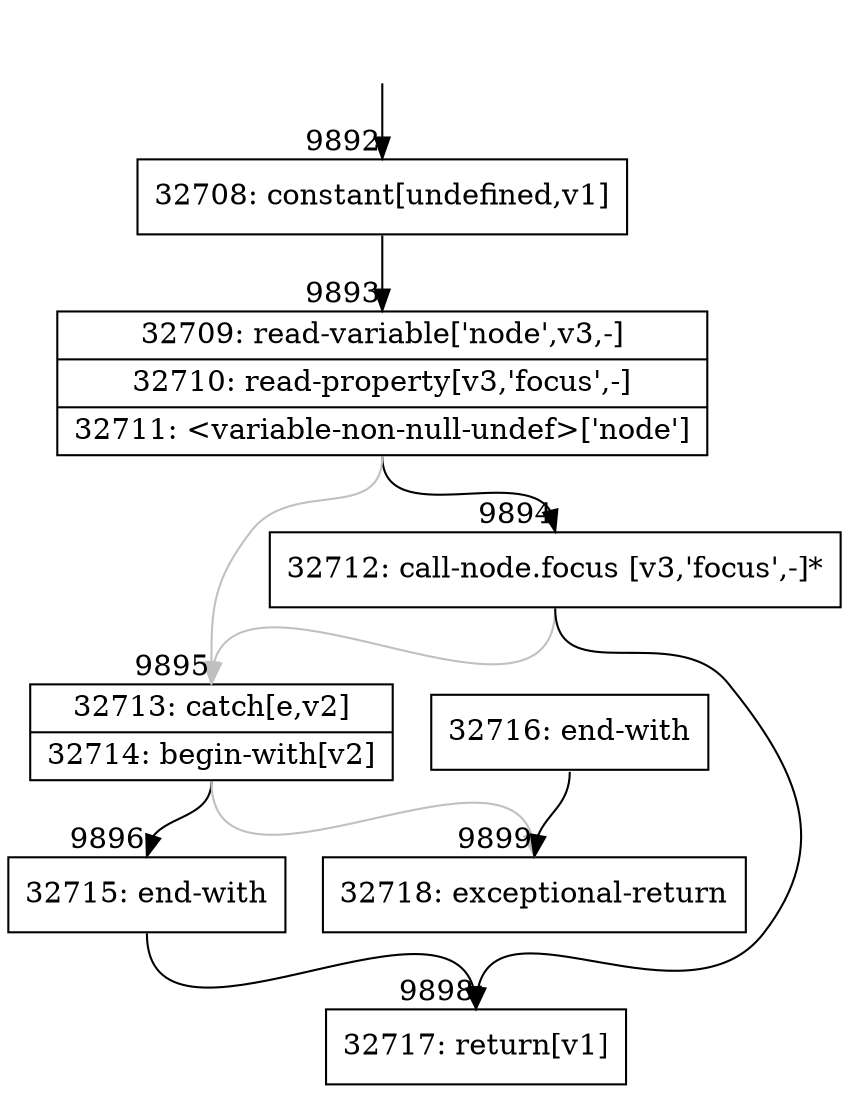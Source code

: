 digraph {
rankdir="TD"
BB_entry734[shape=none,label=""];
BB_entry734 -> BB9892 [tailport=s, headport=n, headlabel="    9892"]
BB9892 [shape=record label="{32708: constant[undefined,v1]}" ] 
BB9892 -> BB9893 [tailport=s, headport=n, headlabel="      9893"]
BB9893 [shape=record label="{32709: read-variable['node',v3,-]|32710: read-property[v3,'focus',-]|32711: \<variable-non-null-undef\>['node']}" ] 
BB9893 -> BB9894 [tailport=s, headport=n, headlabel="      9894"]
BB9893 -> BB9895 [tailport=s, headport=n, color=gray, headlabel="      9895"]
BB9894 [shape=record label="{32712: call-node.focus [v3,'focus',-]*}" ] 
BB9894 -> BB9898 [tailport=s, headport=n, headlabel="      9898"]
BB9894 -> BB9895 [tailport=s, headport=n, color=gray]
BB9895 [shape=record label="{32713: catch[e,v2]|32714: begin-with[v2]}" ] 
BB9895 -> BB9896 [tailport=s, headport=n, headlabel="      9896"]
BB9895 -> BB9899 [tailport=s, headport=n, color=gray, headlabel="      9899"]
BB9896 [shape=record label="{32715: end-with}" ] 
BB9896 -> BB9898 [tailport=s, headport=n]
BB9897 [shape=record label="{32716: end-with}" ] 
BB9897 -> BB9899 [tailport=s, headport=n]
BB9898 [shape=record label="{32717: return[v1]}" ] 
BB9899 [shape=record label="{32718: exceptional-return}" ] 
//#$~ 17571
}
